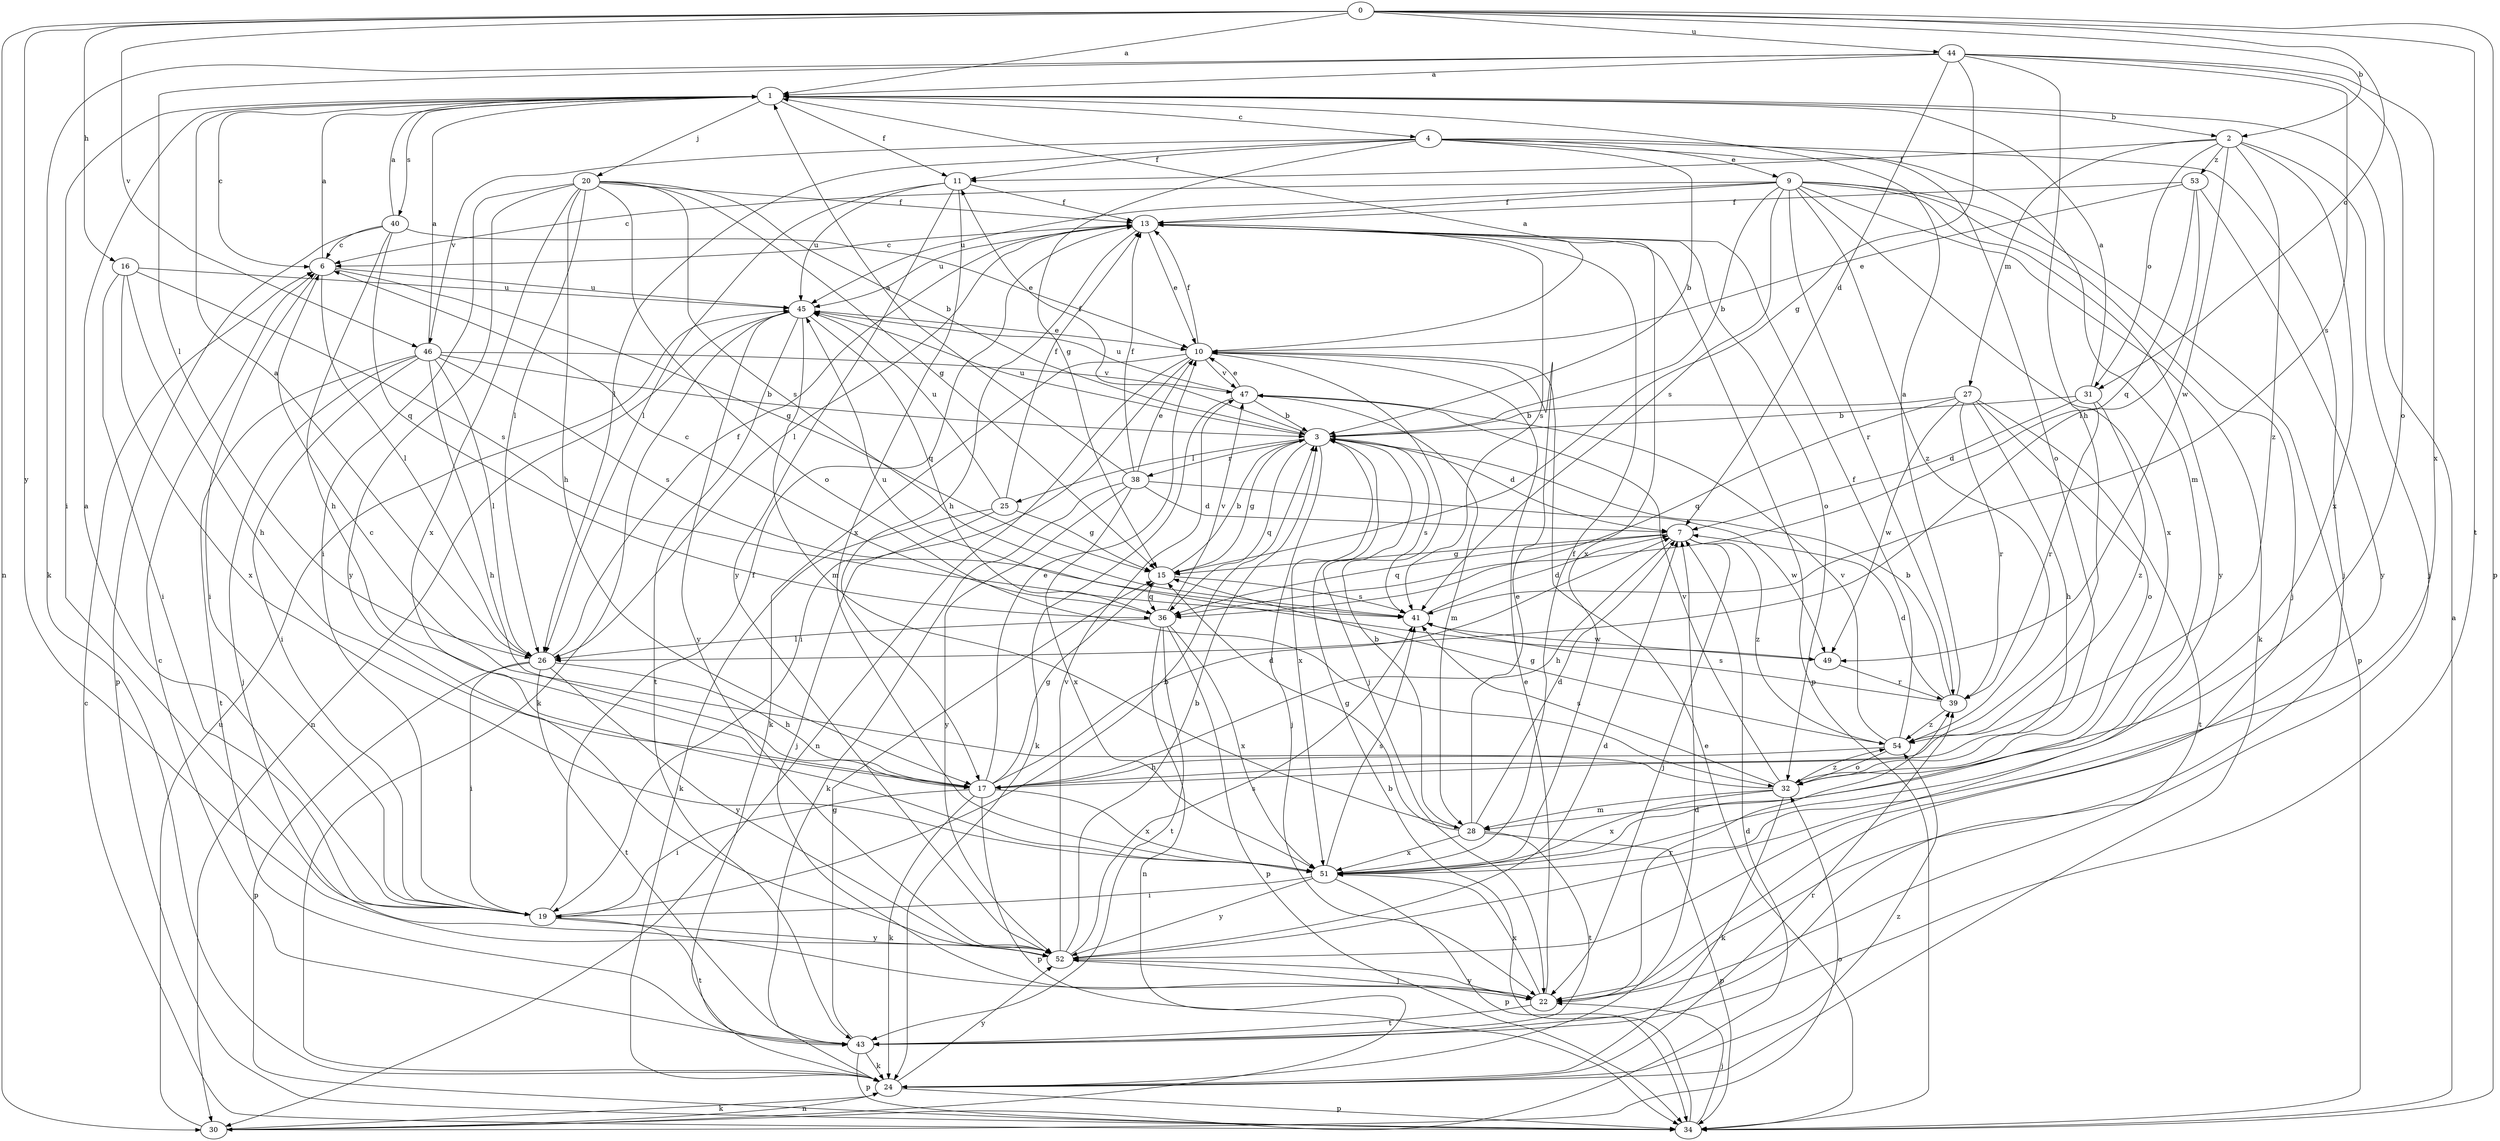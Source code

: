 strict digraph  {
0;
1;
2;
3;
4;
6;
7;
9;
10;
11;
13;
15;
16;
17;
19;
20;
22;
24;
25;
26;
27;
28;
30;
31;
32;
34;
36;
38;
39;
40;
41;
43;
44;
45;
46;
47;
49;
51;
52;
53;
54;
0 -> 1  [label=a];
0 -> 2  [label=b];
0 -> 16  [label=h];
0 -> 30  [label=n];
0 -> 31  [label=o];
0 -> 34  [label=p];
0 -> 43  [label=t];
0 -> 44  [label=u];
0 -> 46  [label=v];
0 -> 52  [label=y];
1 -> 2  [label=b];
1 -> 4  [label=c];
1 -> 6  [label=c];
1 -> 11  [label=f];
1 -> 19  [label=i];
1 -> 20  [label=j];
1 -> 40  [label=s];
2 -> 11  [label=f];
2 -> 22  [label=j];
2 -> 27  [label=m];
2 -> 31  [label=o];
2 -> 49  [label=w];
2 -> 51  [label=x];
2 -> 53  [label=z];
2 -> 54  [label=z];
3 -> 7  [label=d];
3 -> 11  [label=f];
3 -> 15  [label=g];
3 -> 22  [label=j];
3 -> 25  [label=l];
3 -> 36  [label=q];
3 -> 38  [label=r];
3 -> 41  [label=s];
3 -> 45  [label=u];
3 -> 51  [label=x];
4 -> 3  [label=b];
4 -> 9  [label=e];
4 -> 11  [label=f];
4 -> 15  [label=g];
4 -> 22  [label=j];
4 -> 26  [label=l];
4 -> 28  [label=m];
4 -> 32  [label=o];
4 -> 46  [label=v];
6 -> 1  [label=a];
6 -> 15  [label=g];
6 -> 19  [label=i];
6 -> 26  [label=l];
6 -> 45  [label=u];
7 -> 15  [label=g];
7 -> 17  [label=h];
7 -> 22  [label=j];
7 -> 36  [label=q];
7 -> 54  [label=z];
9 -> 3  [label=b];
9 -> 6  [label=c];
9 -> 13  [label=f];
9 -> 22  [label=j];
9 -> 24  [label=k];
9 -> 34  [label=p];
9 -> 39  [label=r];
9 -> 41  [label=s];
9 -> 45  [label=u];
9 -> 51  [label=x];
9 -> 52  [label=y];
9 -> 54  [label=z];
10 -> 1  [label=a];
10 -> 13  [label=f];
10 -> 19  [label=i];
10 -> 22  [label=j];
10 -> 24  [label=k];
10 -> 30  [label=n];
10 -> 47  [label=v];
11 -> 13  [label=f];
11 -> 26  [label=l];
11 -> 45  [label=u];
11 -> 51  [label=x];
11 -> 52  [label=y];
13 -> 6  [label=c];
13 -> 10  [label=e];
13 -> 17  [label=h];
13 -> 26  [label=l];
13 -> 32  [label=o];
13 -> 34  [label=p];
13 -> 41  [label=s];
13 -> 45  [label=u];
13 -> 51  [label=x];
15 -> 3  [label=b];
15 -> 36  [label=q];
15 -> 41  [label=s];
16 -> 17  [label=h];
16 -> 19  [label=i];
16 -> 41  [label=s];
16 -> 45  [label=u];
16 -> 51  [label=x];
17 -> 7  [label=d];
17 -> 10  [label=e];
17 -> 15  [label=g];
17 -> 19  [label=i];
17 -> 24  [label=k];
17 -> 34  [label=p];
17 -> 51  [label=x];
19 -> 1  [label=a];
19 -> 3  [label=b];
19 -> 13  [label=f];
19 -> 43  [label=t];
19 -> 52  [label=y];
20 -> 3  [label=b];
20 -> 13  [label=f];
20 -> 15  [label=g];
20 -> 17  [label=h];
20 -> 19  [label=i];
20 -> 26  [label=l];
20 -> 32  [label=o];
20 -> 41  [label=s];
20 -> 51  [label=x];
20 -> 52  [label=y];
22 -> 10  [label=e];
22 -> 39  [label=r];
22 -> 43  [label=t];
22 -> 51  [label=x];
22 -> 52  [label=y];
24 -> 7  [label=d];
24 -> 30  [label=n];
24 -> 34  [label=p];
24 -> 39  [label=r];
24 -> 52  [label=y];
24 -> 54  [label=z];
25 -> 13  [label=f];
25 -> 15  [label=g];
25 -> 22  [label=j];
25 -> 24  [label=k];
25 -> 45  [label=u];
26 -> 1  [label=a];
26 -> 13  [label=f];
26 -> 17  [label=h];
26 -> 19  [label=i];
26 -> 34  [label=p];
26 -> 43  [label=t];
26 -> 52  [label=y];
27 -> 3  [label=b];
27 -> 17  [label=h];
27 -> 32  [label=o];
27 -> 36  [label=q];
27 -> 39  [label=r];
27 -> 43  [label=t];
27 -> 49  [label=w];
28 -> 3  [label=b];
28 -> 7  [label=d];
28 -> 10  [label=e];
28 -> 15  [label=g];
28 -> 34  [label=p];
28 -> 43  [label=t];
28 -> 51  [label=x];
30 -> 7  [label=d];
30 -> 24  [label=k];
30 -> 32  [label=o];
30 -> 45  [label=u];
31 -> 1  [label=a];
31 -> 3  [label=b];
31 -> 7  [label=d];
31 -> 39  [label=r];
31 -> 54  [label=z];
32 -> 6  [label=c];
32 -> 24  [label=k];
32 -> 28  [label=m];
32 -> 41  [label=s];
32 -> 47  [label=v];
32 -> 51  [label=x];
32 -> 54  [label=z];
34 -> 1  [label=a];
34 -> 3  [label=b];
34 -> 6  [label=c];
34 -> 10  [label=e];
34 -> 22  [label=j];
36 -> 6  [label=c];
36 -> 26  [label=l];
36 -> 30  [label=n];
36 -> 34  [label=p];
36 -> 43  [label=t];
36 -> 47  [label=v];
36 -> 51  [label=x];
38 -> 1  [label=a];
38 -> 7  [label=d];
38 -> 10  [label=e];
38 -> 13  [label=f];
38 -> 24  [label=k];
38 -> 49  [label=w];
38 -> 51  [label=x];
38 -> 52  [label=y];
39 -> 1  [label=a];
39 -> 3  [label=b];
39 -> 7  [label=d];
39 -> 41  [label=s];
39 -> 54  [label=z];
40 -> 1  [label=a];
40 -> 6  [label=c];
40 -> 10  [label=e];
40 -> 17  [label=h];
40 -> 34  [label=p];
40 -> 36  [label=q];
41 -> 7  [label=d];
41 -> 49  [label=w];
43 -> 6  [label=c];
43 -> 15  [label=g];
43 -> 24  [label=k];
43 -> 34  [label=p];
44 -> 1  [label=a];
44 -> 7  [label=d];
44 -> 15  [label=g];
44 -> 17  [label=h];
44 -> 24  [label=k];
44 -> 26  [label=l];
44 -> 32  [label=o];
44 -> 41  [label=s];
44 -> 51  [label=x];
45 -> 10  [label=e];
45 -> 24  [label=k];
45 -> 28  [label=m];
45 -> 30  [label=n];
45 -> 36  [label=q];
45 -> 43  [label=t];
45 -> 52  [label=y];
46 -> 1  [label=a];
46 -> 3  [label=b];
46 -> 17  [label=h];
46 -> 19  [label=i];
46 -> 22  [label=j];
46 -> 26  [label=l];
46 -> 41  [label=s];
46 -> 43  [label=t];
46 -> 47  [label=v];
47 -> 3  [label=b];
47 -> 10  [label=e];
47 -> 24  [label=k];
47 -> 28  [label=m];
47 -> 45  [label=u];
49 -> 39  [label=r];
49 -> 45  [label=u];
51 -> 13  [label=f];
51 -> 19  [label=i];
51 -> 34  [label=p];
51 -> 41  [label=s];
51 -> 52  [label=y];
52 -> 3  [label=b];
52 -> 7  [label=d];
52 -> 22  [label=j];
52 -> 41  [label=s];
52 -> 47  [label=v];
53 -> 10  [label=e];
53 -> 13  [label=f];
53 -> 26  [label=l];
53 -> 36  [label=q];
53 -> 52  [label=y];
54 -> 13  [label=f];
54 -> 15  [label=g];
54 -> 17  [label=h];
54 -> 32  [label=o];
54 -> 47  [label=v];
}
